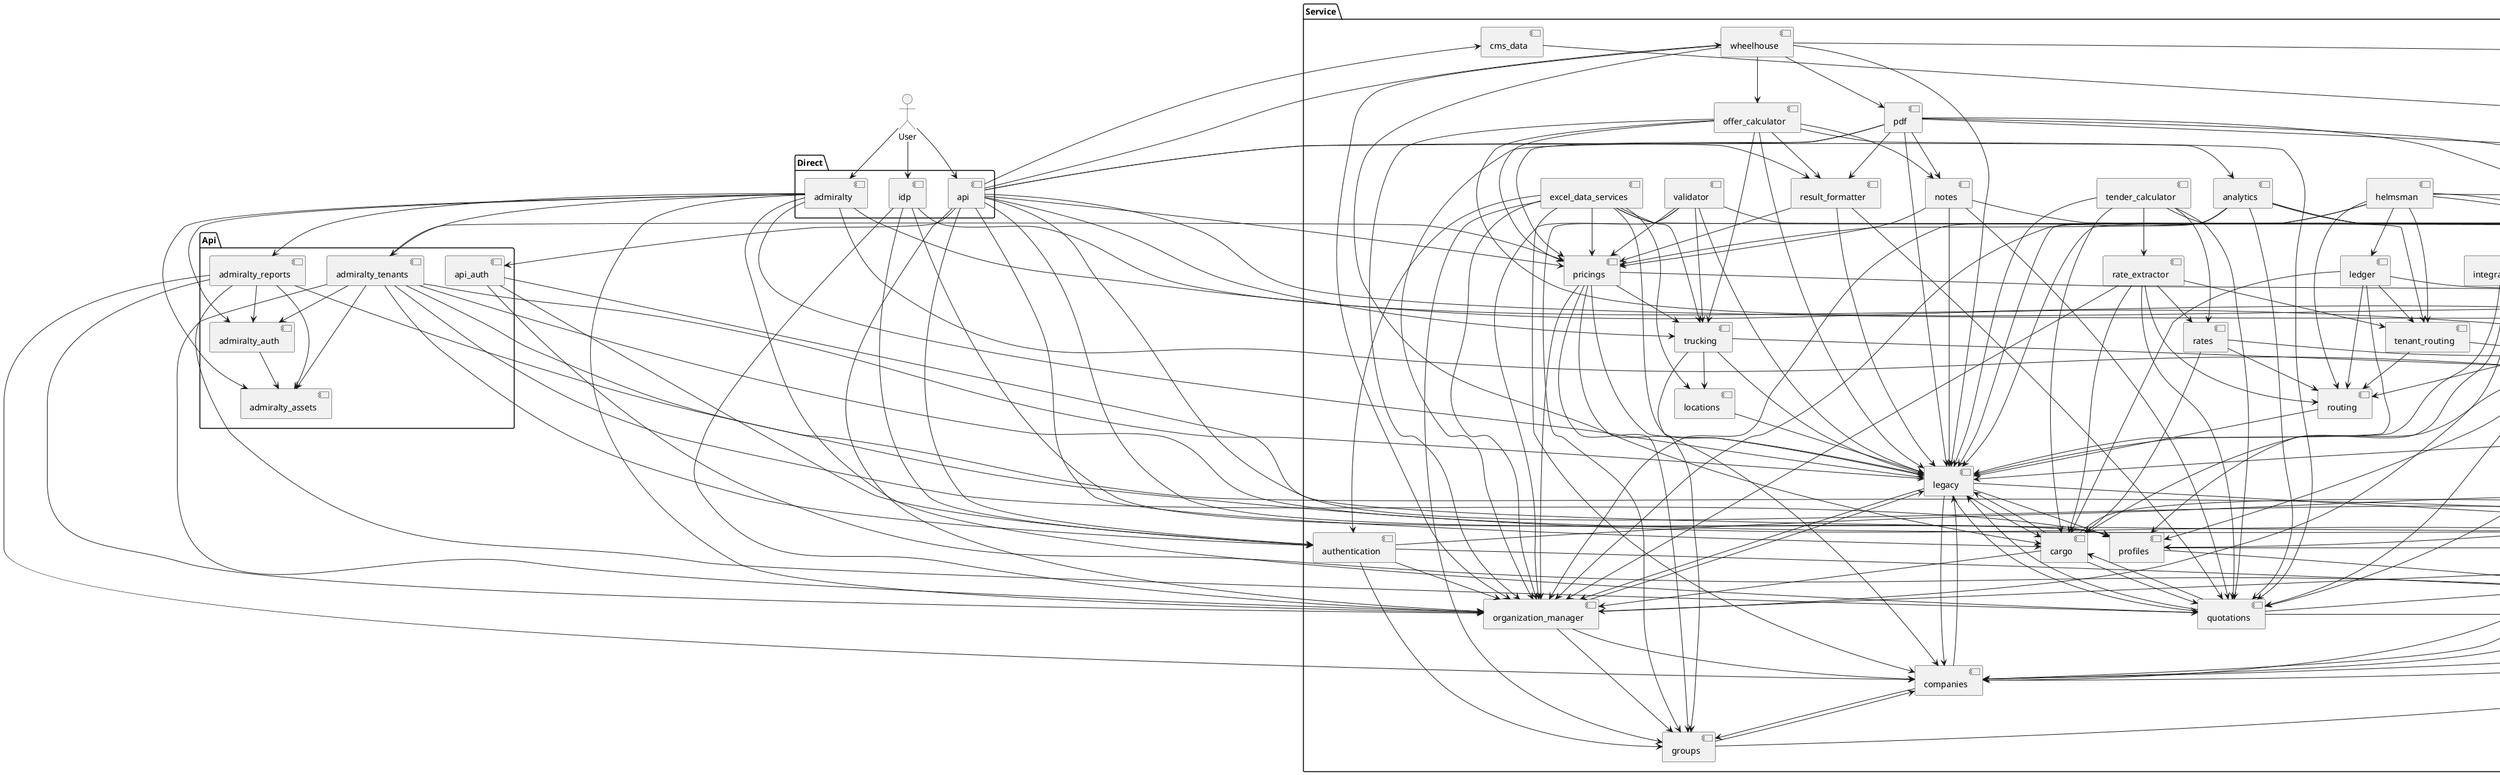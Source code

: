 @startuml
package "Direct" {
  [admiralty]
  [api]
  [idp]
}
package "Api" {
  [admiralty_assets]
  [admiralty_auth]
  [admiralty_reports]
  [admiralty_tenants]
  [api_auth]
}
package "Service" {
  [profiles]
  [legacy]
  [companies]
  [groups]
  [organization_manager]
  [cargo]
  [quotations]
  [authentication]
  [locations]
  [trucking]
  [pricings]
  [routing]
  [shipments]
  [analytics]
  [cms_data]
  [result_formatter]
  [notes]
  [offer_calculator]
  [pdf]
  [wheelhouse]
  [excel_data_services]
  [federation]
  [tenant_routing]
  [ledger]
  [helmsman]
  [integrations]
  [rates]
  [rate_extractor]
  [tender_calculator]
  [validator]
}
package "Data" {
  [users]
  [organizations]
  [address_book]
  [sequential]
  [booking]
  [journey]
  [notifications]
}
[organizations] --> [users]
[address_book] --> [organizations]
[admiralty_auth] --> [admiralty_assets]
[profiles] -> [users]
[profiles] -> [organizations]
[legacy] -> [organizations]
[legacy] --> [profiles]
[legacy] --> [cargo]
[legacy] --> [companies]
[legacy] --> [organization_manager]
[legacy] --> [quotations]
[companies] -> [organizations]
[companies] --> [legacy]
[companies] --> [groups]
[groups] -> [organizations]
[groups] --> [companies]
[organization_manager] --> [companies]
[organization_manager] --> [groups]
[organization_manager] --> [legacy]
[organization_manager] -> [organizations]
[cargo] -> [organizations]
[cargo] --> [organization_manager]
[cargo] --> [legacy]
[cargo] --> [quotations]
[quotations] --> [cargo]
[quotations] --> [legacy]
[quotations] -> [organizations]
[quotations] -> [users]
[admiralty_reports] --> [admiralty_assets]
[admiralty_reports] --> [admiralty_auth]
[admiralty_reports] -> [companies]
[admiralty_reports] -> [quotations]
[admiralty_reports] -> [organizations]
[admiralty_reports] -> [organization_manager]
[authentication] -> [organizations]
[authentication] --> [organization_manager]
[authentication] -> [users]
[authentication] --> [groups]
[locations] --> [legacy]
[trucking] --> [groups]
[trucking] --> [legacy]
[trucking] --> [locations]
[trucking] -> [organizations]
[pricings] --> [companies]
[pricings] --> [groups]
[pricings] --> [legacy]
[pricings] -> [organizations]
[pricings] --> [organization_manager]
[pricings] --> [trucking]
[admiralty_tenants] --> [admiralty_assets]
[admiralty_tenants] --> [admiralty_auth]
[admiralty_tenants] -> [authentication]
[admiralty_tenants] -> [legacy]
[admiralty_tenants] -> [organization_manager]
[admiralty_tenants] -> [organizations]
[admiralty_tenants] -> [pricings]
[admiralty_tenants] -> [profiles]
[admiralty_tenants] -> [users]
[routing] --> [legacy]
[shipments] -> [address_book]
[shipments] --> [cargo]
[shipments] --> [quotations]
[shipments] --> [routing]
[shipments] -> [sequential]
[shipments] -> [organizations]
:User: --> [admiralty]
[admiralty] -> [admiralty_assets]
[admiralty] -> [admiralty_auth]
[admiralty] -> [admiralty_reports]
[admiralty] -> [admiralty_tenants]
[admiralty] -> [legacy]
[admiralty] -> [organization_manager]
[admiralty] -> [organizations]
[admiralty] -> [quotations]
[admiralty] -> [shipments]
[analytics] --> [companies]
[analytics] --> [legacy]
[analytics] -> [organizations]
[analytics] --> [organization_manager]
[analytics] --> [pricings]
[analytics] --> [quotations]
[analytics] --> [shipments]
[api_auth] -> [users]
[api_auth] -> [organizations]
[api_auth] -> [authentication]
[cms_data] -> [organizations]
[result_formatter] --> [legacy]
[result_formatter] --> [pricings]
[result_formatter] --> [quotations]
[notes] --> [legacy]
[notes] -> [organizations]
[notes] --> [pricings]
[notes] --> [quotations]
[offer_calculator] --> [legacy]
[offer_calculator] --> [notes]
[offer_calculator] -> [organizations]
[offer_calculator] --> [organization_manager]
[offer_calculator] --> [pricings]
[offer_calculator] --> [quotations]
[offer_calculator] --> [result_formatter]
[offer_calculator] --> [trucking]
[pdf] --> [legacy]
[pdf] --> [notes]
[pdf] --> [organization_manager]
[pdf] -> [organizations]
[pdf] --> [pricings]
[pdf] --> [profiles]
[pdf] --> [quotations]
[pdf] --> [result_formatter]
[wheelhouse] --> [cargo]
[wheelhouse] --> [legacy]
[wheelhouse] --> [offer_calculator]
[wheelhouse] --> [pdf]
[wheelhouse] -> [organizations]
[wheelhouse] --> [organization_manager]
:User: --> [api]
[api] -> [analytics]
[api] -> [api_auth]
[api] -> [authentication]
[api] -> [cargo]
[api] -> [organizations]
[api] -> [organization_manager]
[api] -> [pricings]
[api] -> [profiles]
[api] -> [result_formatter]
[api] -> [cms_data]
[api] -> [trucking]
[api] -> [users]
[api] -> [wheelhouse]
[booking] -> [companies]
[booking] --> [organizations]
[booking] --> [users]
[booking] -> [legacy]
[excel_data_services] --> [authentication]
[excel_data_services] --> [companies]
[excel_data_services] --> [groups]
[excel_data_services] --> [legacy]
[excel_data_services] --> [locations]
[excel_data_services] --> [pricings]
[excel_data_services] -> [organizations]
[excel_data_services] --> [organization_manager]
[excel_data_services] --> [trucking]
[excel_data_services] -> [users]
[federation] -> [organizations]
[tenant_routing] --> [routing]
[tenant_routing] -> [organizations]
[ledger] --> [cargo]
[ledger] -> [organizations]
[ledger] --> [routing]
[ledger] --> [tenant_routing]
[ledger] --> [legacy]
[helmsman] --> [federation]
[helmsman] --> [ledger]
[helmsman] --> [organization_manager]
[helmsman] -> [organizations]
[helmsman] --> [routing]
[helmsman] --> [tenant_routing]
[helmsman] --> [companies]
[helmsman] --> [legacy]
:User: --> [idp]
[idp] -> [authentication]
[idp] -> [organization_manager]
[idp] -> [organizations]
[idp] -> [profiles]
[integrations] --> [companies]
[integrations] --> [legacy]
[integrations] --> [organization_manager]
[integrations] --> [profiles]
[integrations] --> [shipments]
[notifications] --> [organizations]
[notifications] -> [profiles]
[notifications] --> [users]
[rates] --> [cargo]
[rates] -> [organizations]
[rates] --> [routing]
[rate_extractor] --> [cargo]
[rate_extractor] --> [organization_manager]
[rate_extractor] --> [quotations]
[rate_extractor] --> [rates]
[rate_extractor] --> [routing]
[rate_extractor] --> [tenant_routing]
[tender_calculator] --> [cargo]
[tender_calculator] --> [rate_extractor]
[tender_calculator] --> [rates]
[tender_calculator] --> [tenant_routing]
[tender_calculator] --> [quotations]
[tender_calculator] --> [legacy]
[validator] --> [groups]
[validator] --> [legacy]
[validator] --> [pricings]
[validator] -> [organizations]
[validator] --> [organization_manager]
[validator] --> [trucking]
@enduml
